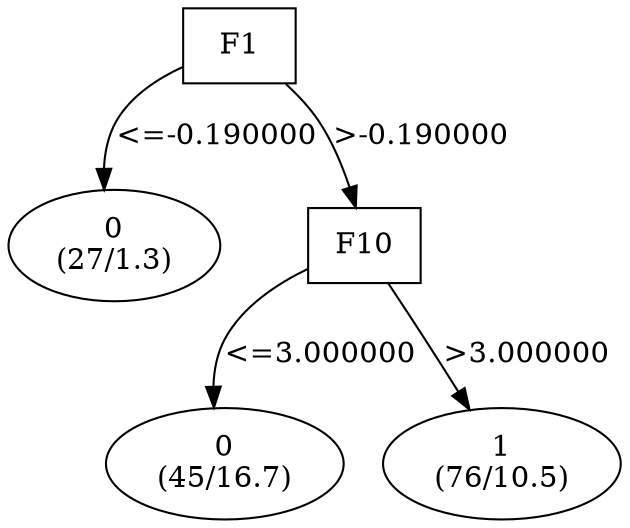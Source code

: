 digraph YaDT {
n0 [ shape=box, label="F1\n"]
n0 -> n1 [label="<=-0.190000"]
n1 [ shape=ellipse, label="0\n(27/1.3)"]
n0 -> n2 [label=">-0.190000"]
n2 [ shape=box, label="F10\n"]
n2 -> n3 [label="<=3.000000"]
n3 [ shape=ellipse, label="0\n(45/16.7)"]
n2 -> n4 [label=">3.000000"]
n4 [ shape=ellipse, label="1\n(76/10.5)"]
}
